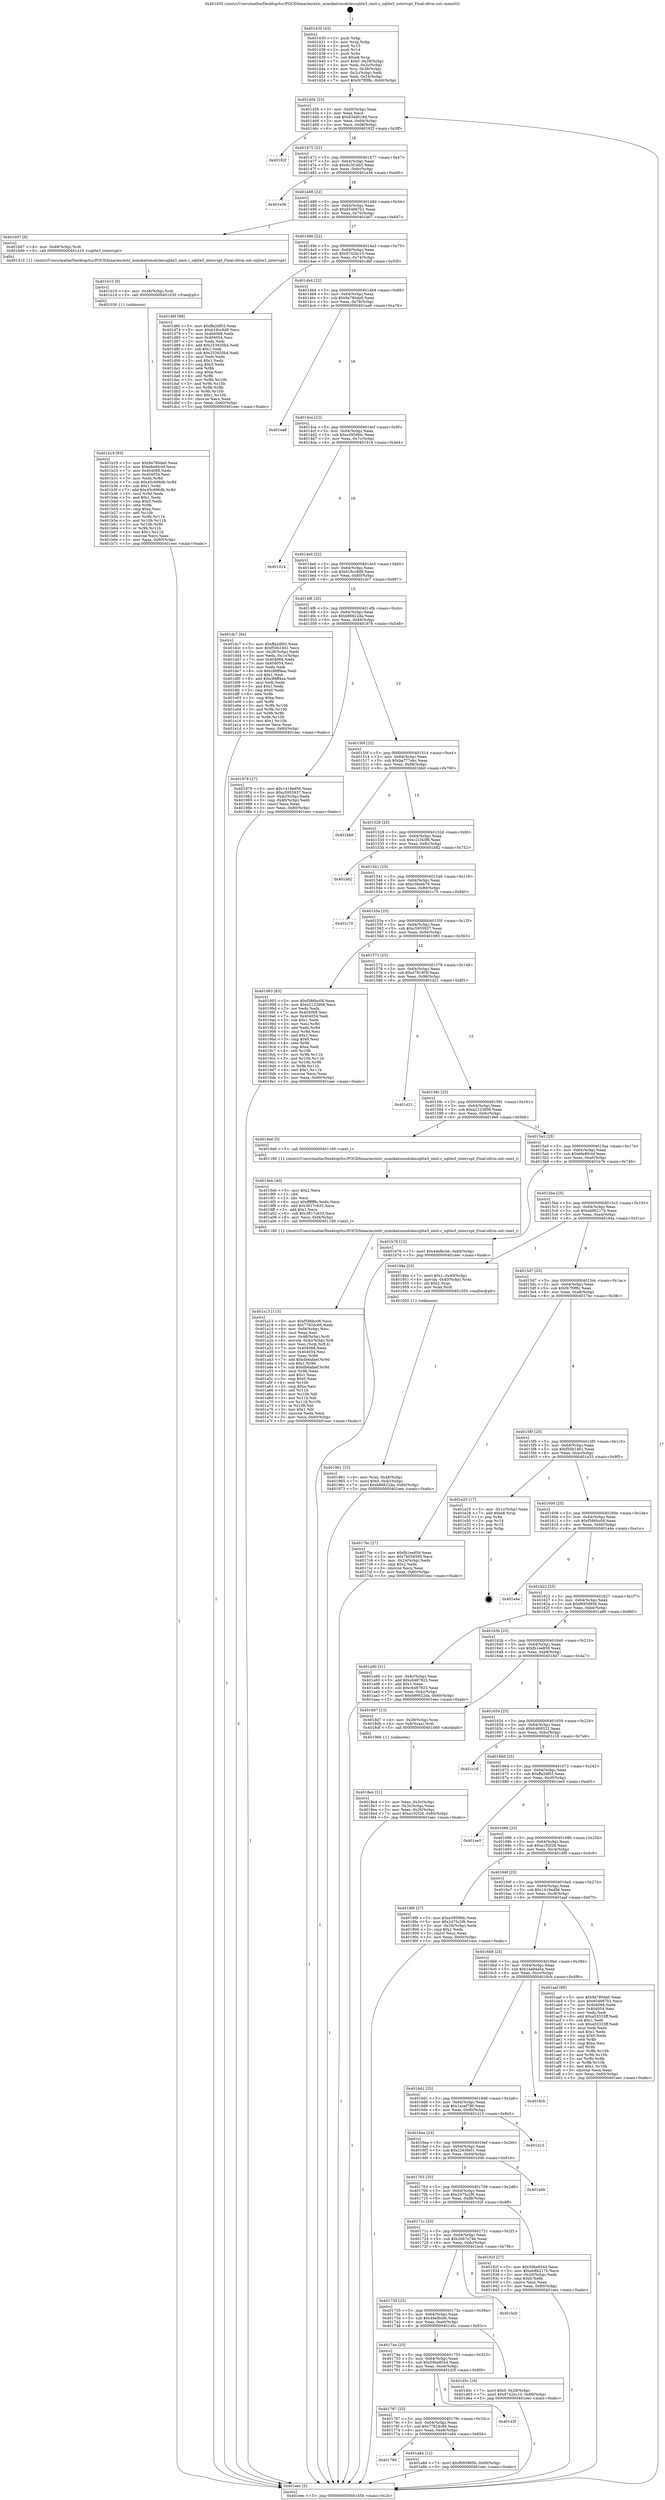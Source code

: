digraph "0x401430" {
  label = "0x401430 (/mnt/c/Users/mathe/Desktop/tcc/POCII/binaries/extr_mimikatzmodulessqlite3_omit.c_sqlite3_interrupt_Final-ollvm.out::main(0))"
  labelloc = "t"
  node[shape=record]

  Entry [label="",width=0.3,height=0.3,shape=circle,fillcolor=black,style=filled]
  "0x40145b" [label="{
     0x40145b [23]\l
     | [instrs]\l
     &nbsp;&nbsp;0x40145b \<+3\>: mov -0x60(%rbp),%eax\l
     &nbsp;&nbsp;0x40145e \<+2\>: mov %eax,%ecx\l
     &nbsp;&nbsp;0x401460 \<+6\>: sub $0x83dd018d,%ecx\l
     &nbsp;&nbsp;0x401466 \<+3\>: mov %eax,-0x64(%rbp)\l
     &nbsp;&nbsp;0x401469 \<+3\>: mov %ecx,-0x68(%rbp)\l
     &nbsp;&nbsp;0x40146c \<+6\>: je 000000000040182f \<main+0x3ff\>\l
  }"]
  "0x40182f" [label="{
     0x40182f\l
  }", style=dashed]
  "0x401472" [label="{
     0x401472 [22]\l
     | [instrs]\l
     &nbsp;&nbsp;0x401472 \<+5\>: jmp 0000000000401477 \<main+0x47\>\l
     &nbsp;&nbsp;0x401477 \<+3\>: mov -0x64(%rbp),%eax\l
     &nbsp;&nbsp;0x40147a \<+5\>: sub $0x8c3f1bb5,%eax\l
     &nbsp;&nbsp;0x40147f \<+3\>: mov %eax,-0x6c(%rbp)\l
     &nbsp;&nbsp;0x401482 \<+6\>: je 0000000000401e36 \<main+0xa06\>\l
  }"]
  Exit [label="",width=0.3,height=0.3,shape=circle,fillcolor=black,style=filled,peripheries=2]
  "0x401e36" [label="{
     0x401e36\l
  }", style=dashed]
  "0x401488" [label="{
     0x401488 [22]\l
     | [instrs]\l
     &nbsp;&nbsp;0x401488 \<+5\>: jmp 000000000040148d \<main+0x5d\>\l
     &nbsp;&nbsp;0x40148d \<+3\>: mov -0x64(%rbp),%eax\l
     &nbsp;&nbsp;0x401490 \<+5\>: sub $0x954667b1,%eax\l
     &nbsp;&nbsp;0x401495 \<+3\>: mov %eax,-0x70(%rbp)\l
     &nbsp;&nbsp;0x401498 \<+6\>: je 0000000000401b07 \<main+0x6d7\>\l
  }"]
  "0x401b19" [label="{
     0x401b19 [93]\l
     | [instrs]\l
     &nbsp;&nbsp;0x401b19 \<+5\>: mov $0x9a780da0,%eax\l
     &nbsp;&nbsp;0x401b1e \<+5\>: mov $0xe6e80cbf,%ecx\l
     &nbsp;&nbsp;0x401b23 \<+7\>: mov 0x404068,%edx\l
     &nbsp;&nbsp;0x401b2a \<+7\>: mov 0x404054,%esi\l
     &nbsp;&nbsp;0x401b31 \<+3\>: mov %edx,%r8d\l
     &nbsp;&nbsp;0x401b34 \<+7\>: sub $0x45c696db,%r8d\l
     &nbsp;&nbsp;0x401b3b \<+4\>: sub $0x1,%r8d\l
     &nbsp;&nbsp;0x401b3f \<+7\>: add $0x45c696db,%r8d\l
     &nbsp;&nbsp;0x401b46 \<+4\>: imul %r8d,%edx\l
     &nbsp;&nbsp;0x401b4a \<+3\>: and $0x1,%edx\l
     &nbsp;&nbsp;0x401b4d \<+3\>: cmp $0x0,%edx\l
     &nbsp;&nbsp;0x401b50 \<+4\>: sete %r9b\l
     &nbsp;&nbsp;0x401b54 \<+3\>: cmp $0xa,%esi\l
     &nbsp;&nbsp;0x401b57 \<+4\>: setl %r10b\l
     &nbsp;&nbsp;0x401b5b \<+3\>: mov %r9b,%r11b\l
     &nbsp;&nbsp;0x401b5e \<+3\>: and %r10b,%r11b\l
     &nbsp;&nbsp;0x401b61 \<+3\>: xor %r10b,%r9b\l
     &nbsp;&nbsp;0x401b64 \<+3\>: or %r9b,%r11b\l
     &nbsp;&nbsp;0x401b67 \<+4\>: test $0x1,%r11b\l
     &nbsp;&nbsp;0x401b6b \<+3\>: cmovne %ecx,%eax\l
     &nbsp;&nbsp;0x401b6e \<+3\>: mov %eax,-0x60(%rbp)\l
     &nbsp;&nbsp;0x401b71 \<+5\>: jmp 0000000000401eec \<main+0xabc\>\l
  }"]
  "0x401b07" [label="{
     0x401b07 [9]\l
     | [instrs]\l
     &nbsp;&nbsp;0x401b07 \<+4\>: mov -0x48(%rbp),%rdi\l
     &nbsp;&nbsp;0x401b0b \<+5\>: call 0000000000401410 \<sqlite3_interrupt\>\l
     | [calls]\l
     &nbsp;&nbsp;0x401410 \{1\} (/mnt/c/Users/mathe/Desktop/tcc/POCII/binaries/extr_mimikatzmodulessqlite3_omit.c_sqlite3_interrupt_Final-ollvm.out::sqlite3_interrupt)\l
  }"]
  "0x40149e" [label="{
     0x40149e [22]\l
     | [instrs]\l
     &nbsp;&nbsp;0x40149e \<+5\>: jmp 00000000004014a3 \<main+0x73\>\l
     &nbsp;&nbsp;0x4014a3 \<+3\>: mov -0x64(%rbp),%eax\l
     &nbsp;&nbsp;0x4014a6 \<+5\>: sub $0x9742bc10,%eax\l
     &nbsp;&nbsp;0x4014ab \<+3\>: mov %eax,-0x74(%rbp)\l
     &nbsp;&nbsp;0x4014ae \<+6\>: je 0000000000401d6f \<main+0x93f\>\l
  }"]
  "0x401b10" [label="{
     0x401b10 [9]\l
     | [instrs]\l
     &nbsp;&nbsp;0x401b10 \<+4\>: mov -0x48(%rbp),%rdi\l
     &nbsp;&nbsp;0x401b14 \<+5\>: call 0000000000401030 \<free@plt\>\l
     | [calls]\l
     &nbsp;&nbsp;0x401030 \{1\} (unknown)\l
  }"]
  "0x401d6f" [label="{
     0x401d6f [88]\l
     | [instrs]\l
     &nbsp;&nbsp;0x401d6f \<+5\>: mov $0xffa2df03,%eax\l
     &nbsp;&nbsp;0x401d74 \<+5\>: mov $0xb18cc8d8,%ecx\l
     &nbsp;&nbsp;0x401d79 \<+7\>: mov 0x404068,%edx\l
     &nbsp;&nbsp;0x401d80 \<+7\>: mov 0x404054,%esi\l
     &nbsp;&nbsp;0x401d87 \<+2\>: mov %edx,%edi\l
     &nbsp;&nbsp;0x401d89 \<+6\>: add $0x253920b4,%edi\l
     &nbsp;&nbsp;0x401d8f \<+3\>: sub $0x1,%edi\l
     &nbsp;&nbsp;0x401d92 \<+6\>: sub $0x253920b4,%edi\l
     &nbsp;&nbsp;0x401d98 \<+3\>: imul %edi,%edx\l
     &nbsp;&nbsp;0x401d9b \<+3\>: and $0x1,%edx\l
     &nbsp;&nbsp;0x401d9e \<+3\>: cmp $0x0,%edx\l
     &nbsp;&nbsp;0x401da1 \<+4\>: sete %r8b\l
     &nbsp;&nbsp;0x401da5 \<+3\>: cmp $0xa,%esi\l
     &nbsp;&nbsp;0x401da8 \<+4\>: setl %r9b\l
     &nbsp;&nbsp;0x401dac \<+3\>: mov %r8b,%r10b\l
     &nbsp;&nbsp;0x401daf \<+3\>: and %r9b,%r10b\l
     &nbsp;&nbsp;0x401db2 \<+3\>: xor %r9b,%r8b\l
     &nbsp;&nbsp;0x401db5 \<+3\>: or %r8b,%r10b\l
     &nbsp;&nbsp;0x401db8 \<+4\>: test $0x1,%r10b\l
     &nbsp;&nbsp;0x401dbc \<+3\>: cmovne %ecx,%eax\l
     &nbsp;&nbsp;0x401dbf \<+3\>: mov %eax,-0x60(%rbp)\l
     &nbsp;&nbsp;0x401dc2 \<+5\>: jmp 0000000000401eec \<main+0xabc\>\l
  }"]
  "0x4014b4" [label="{
     0x4014b4 [22]\l
     | [instrs]\l
     &nbsp;&nbsp;0x4014b4 \<+5\>: jmp 00000000004014b9 \<main+0x89\>\l
     &nbsp;&nbsp;0x4014b9 \<+3\>: mov -0x64(%rbp),%eax\l
     &nbsp;&nbsp;0x4014bc \<+5\>: sub $0x9a780da0,%eax\l
     &nbsp;&nbsp;0x4014c1 \<+3\>: mov %eax,-0x78(%rbp)\l
     &nbsp;&nbsp;0x4014c4 \<+6\>: je 0000000000401ea8 \<main+0xa78\>\l
  }"]
  "0x401780" [label="{
     0x401780\l
  }", style=dashed]
  "0x401ea8" [label="{
     0x401ea8\l
  }", style=dashed]
  "0x4014ca" [label="{
     0x4014ca [22]\l
     | [instrs]\l
     &nbsp;&nbsp;0x4014ca \<+5\>: jmp 00000000004014cf \<main+0x9f\>\l
     &nbsp;&nbsp;0x4014cf \<+3\>: mov -0x64(%rbp),%eax\l
     &nbsp;&nbsp;0x4014d2 \<+5\>: sub $0xa3959fdc,%eax\l
     &nbsp;&nbsp;0x4014d7 \<+3\>: mov %eax,-0x7c(%rbp)\l
     &nbsp;&nbsp;0x4014da \<+6\>: je 0000000000401914 \<main+0x4e4\>\l
  }"]
  "0x401a84" [label="{
     0x401a84 [12]\l
     | [instrs]\l
     &nbsp;&nbsp;0x401a84 \<+7\>: movl $0xf6959856,-0x60(%rbp)\l
     &nbsp;&nbsp;0x401a8b \<+5\>: jmp 0000000000401eec \<main+0xabc\>\l
  }"]
  "0x401914" [label="{
     0x401914\l
  }", style=dashed]
  "0x4014e0" [label="{
     0x4014e0 [22]\l
     | [instrs]\l
     &nbsp;&nbsp;0x4014e0 \<+5\>: jmp 00000000004014e5 \<main+0xb5\>\l
     &nbsp;&nbsp;0x4014e5 \<+3\>: mov -0x64(%rbp),%eax\l
     &nbsp;&nbsp;0x4014e8 \<+5\>: sub $0xb18cc8d8,%eax\l
     &nbsp;&nbsp;0x4014ed \<+3\>: mov %eax,-0x80(%rbp)\l
     &nbsp;&nbsp;0x4014f0 \<+6\>: je 0000000000401dc7 \<main+0x997\>\l
  }"]
  "0x401767" [label="{
     0x401767 [25]\l
     | [instrs]\l
     &nbsp;&nbsp;0x401767 \<+5\>: jmp 000000000040176c \<main+0x33c\>\l
     &nbsp;&nbsp;0x40176c \<+3\>: mov -0x64(%rbp),%eax\l
     &nbsp;&nbsp;0x40176f \<+5\>: sub $0x77824c66,%eax\l
     &nbsp;&nbsp;0x401774 \<+6\>: mov %eax,-0xe8(%rbp)\l
     &nbsp;&nbsp;0x40177a \<+6\>: je 0000000000401a84 \<main+0x654\>\l
  }"]
  "0x401dc7" [label="{
     0x401dc7 [94]\l
     | [instrs]\l
     &nbsp;&nbsp;0x401dc7 \<+5\>: mov $0xffa2df03,%eax\l
     &nbsp;&nbsp;0x401dcc \<+5\>: mov $0xf50b1461,%ecx\l
     &nbsp;&nbsp;0x401dd1 \<+3\>: mov -0x28(%rbp),%edx\l
     &nbsp;&nbsp;0x401dd4 \<+3\>: mov %edx,-0x1c(%rbp)\l
     &nbsp;&nbsp;0x401dd7 \<+7\>: mov 0x404068,%edx\l
     &nbsp;&nbsp;0x401dde \<+7\>: mov 0x404054,%esi\l
     &nbsp;&nbsp;0x401de5 \<+2\>: mov %edx,%edi\l
     &nbsp;&nbsp;0x401de7 \<+6\>: sub $0xc88ff4ea,%edi\l
     &nbsp;&nbsp;0x401ded \<+3\>: sub $0x1,%edi\l
     &nbsp;&nbsp;0x401df0 \<+6\>: add $0xc88ff4ea,%edi\l
     &nbsp;&nbsp;0x401df6 \<+3\>: imul %edi,%edx\l
     &nbsp;&nbsp;0x401df9 \<+3\>: and $0x1,%edx\l
     &nbsp;&nbsp;0x401dfc \<+3\>: cmp $0x0,%edx\l
     &nbsp;&nbsp;0x401dff \<+4\>: sete %r8b\l
     &nbsp;&nbsp;0x401e03 \<+3\>: cmp $0xa,%esi\l
     &nbsp;&nbsp;0x401e06 \<+4\>: setl %r9b\l
     &nbsp;&nbsp;0x401e0a \<+3\>: mov %r8b,%r10b\l
     &nbsp;&nbsp;0x401e0d \<+3\>: and %r9b,%r10b\l
     &nbsp;&nbsp;0x401e10 \<+3\>: xor %r9b,%r8b\l
     &nbsp;&nbsp;0x401e13 \<+3\>: or %r8b,%r10b\l
     &nbsp;&nbsp;0x401e16 \<+4\>: test $0x1,%r10b\l
     &nbsp;&nbsp;0x401e1a \<+3\>: cmovne %ecx,%eax\l
     &nbsp;&nbsp;0x401e1d \<+3\>: mov %eax,-0x60(%rbp)\l
     &nbsp;&nbsp;0x401e20 \<+5\>: jmp 0000000000401eec \<main+0xabc\>\l
  }"]
  "0x4014f6" [label="{
     0x4014f6 [25]\l
     | [instrs]\l
     &nbsp;&nbsp;0x4014f6 \<+5\>: jmp 00000000004014fb \<main+0xcb\>\l
     &nbsp;&nbsp;0x4014fb \<+3\>: mov -0x64(%rbp),%eax\l
     &nbsp;&nbsp;0x4014fe \<+5\>: sub $0xb86622da,%eax\l
     &nbsp;&nbsp;0x401503 \<+6\>: mov %eax,-0x84(%rbp)\l
     &nbsp;&nbsp;0x401509 \<+6\>: je 0000000000401978 \<main+0x548\>\l
  }"]
  "0x401d3f" [label="{
     0x401d3f\l
  }", style=dashed]
  "0x401978" [label="{
     0x401978 [27]\l
     | [instrs]\l
     &nbsp;&nbsp;0x401978 \<+5\>: mov $0x1419ed56,%eax\l
     &nbsp;&nbsp;0x40197d \<+5\>: mov $0xc5955937,%ecx\l
     &nbsp;&nbsp;0x401982 \<+3\>: mov -0x4c(%rbp),%edx\l
     &nbsp;&nbsp;0x401985 \<+3\>: cmp -0x40(%rbp),%edx\l
     &nbsp;&nbsp;0x401988 \<+3\>: cmovl %ecx,%eax\l
     &nbsp;&nbsp;0x40198b \<+3\>: mov %eax,-0x60(%rbp)\l
     &nbsp;&nbsp;0x40198e \<+5\>: jmp 0000000000401eec \<main+0xabc\>\l
  }"]
  "0x40150f" [label="{
     0x40150f [25]\l
     | [instrs]\l
     &nbsp;&nbsp;0x40150f \<+5\>: jmp 0000000000401514 \<main+0xe4\>\l
     &nbsp;&nbsp;0x401514 \<+3\>: mov -0x64(%rbp),%eax\l
     &nbsp;&nbsp;0x401517 \<+5\>: sub $0xba777ebc,%eax\l
     &nbsp;&nbsp;0x40151c \<+6\>: mov %eax,-0x88(%rbp)\l
     &nbsp;&nbsp;0x401522 \<+6\>: je 0000000000401bb0 \<main+0x780\>\l
  }"]
  "0x40174e" [label="{
     0x40174e [25]\l
     | [instrs]\l
     &nbsp;&nbsp;0x40174e \<+5\>: jmp 0000000000401753 \<main+0x323\>\l
     &nbsp;&nbsp;0x401753 \<+3\>: mov -0x64(%rbp),%eax\l
     &nbsp;&nbsp;0x401756 \<+5\>: sub $0x59be8544,%eax\l
     &nbsp;&nbsp;0x40175b \<+6\>: mov %eax,-0xe4(%rbp)\l
     &nbsp;&nbsp;0x401761 \<+6\>: je 0000000000401d3f \<main+0x90f\>\l
  }"]
  "0x401bb0" [label="{
     0x401bb0\l
  }", style=dashed]
  "0x401528" [label="{
     0x401528 [25]\l
     | [instrs]\l
     &nbsp;&nbsp;0x401528 \<+5\>: jmp 000000000040152d \<main+0xfd\>\l
     &nbsp;&nbsp;0x40152d \<+3\>: mov -0x64(%rbp),%eax\l
     &nbsp;&nbsp;0x401530 \<+5\>: sub $0xc21f43f6,%eax\l
     &nbsp;&nbsp;0x401535 \<+6\>: mov %eax,-0x8c(%rbp)\l
     &nbsp;&nbsp;0x40153b \<+6\>: je 0000000000401b82 \<main+0x752\>\l
  }"]
  "0x401d5c" [label="{
     0x401d5c [19]\l
     | [instrs]\l
     &nbsp;&nbsp;0x401d5c \<+7\>: movl $0x0,-0x28(%rbp)\l
     &nbsp;&nbsp;0x401d63 \<+7\>: movl $0x9742bc10,-0x60(%rbp)\l
     &nbsp;&nbsp;0x401d6a \<+5\>: jmp 0000000000401eec \<main+0xabc\>\l
  }"]
  "0x401b82" [label="{
     0x401b82\l
  }", style=dashed]
  "0x401541" [label="{
     0x401541 [25]\l
     | [instrs]\l
     &nbsp;&nbsp;0x401541 \<+5\>: jmp 0000000000401546 \<main+0x116\>\l
     &nbsp;&nbsp;0x401546 \<+3\>: mov -0x64(%rbp),%eax\l
     &nbsp;&nbsp;0x401549 \<+5\>: sub $0xc36eeb79,%eax\l
     &nbsp;&nbsp;0x40154e \<+6\>: mov %eax,-0x90(%rbp)\l
     &nbsp;&nbsp;0x401554 \<+6\>: je 0000000000401c70 \<main+0x840\>\l
  }"]
  "0x401735" [label="{
     0x401735 [25]\l
     | [instrs]\l
     &nbsp;&nbsp;0x401735 \<+5\>: jmp 000000000040173a \<main+0x30a\>\l
     &nbsp;&nbsp;0x40173a \<+3\>: mov -0x64(%rbp),%eax\l
     &nbsp;&nbsp;0x40173d \<+5\>: sub $0x4defbcbb,%eax\l
     &nbsp;&nbsp;0x401742 \<+6\>: mov %eax,-0xe0(%rbp)\l
     &nbsp;&nbsp;0x401748 \<+6\>: je 0000000000401d5c \<main+0x92c\>\l
  }"]
  "0x401c70" [label="{
     0x401c70\l
  }", style=dashed]
  "0x40155a" [label="{
     0x40155a [25]\l
     | [instrs]\l
     &nbsp;&nbsp;0x40155a \<+5\>: jmp 000000000040155f \<main+0x12f\>\l
     &nbsp;&nbsp;0x40155f \<+3\>: mov -0x64(%rbp),%eax\l
     &nbsp;&nbsp;0x401562 \<+5\>: sub $0xc5955937,%eax\l
     &nbsp;&nbsp;0x401567 \<+6\>: mov %eax,-0x94(%rbp)\l
     &nbsp;&nbsp;0x40156d \<+6\>: je 0000000000401993 \<main+0x563\>\l
  }"]
  "0x401bcb" [label="{
     0x401bcb\l
  }", style=dashed]
  "0x401993" [label="{
     0x401993 [83]\l
     | [instrs]\l
     &nbsp;&nbsp;0x401993 \<+5\>: mov $0xf586bc08,%eax\l
     &nbsp;&nbsp;0x401998 \<+5\>: mov $0xe2123906,%ecx\l
     &nbsp;&nbsp;0x40199d \<+2\>: xor %edx,%edx\l
     &nbsp;&nbsp;0x40199f \<+7\>: mov 0x404068,%esi\l
     &nbsp;&nbsp;0x4019a6 \<+7\>: mov 0x404054,%edi\l
     &nbsp;&nbsp;0x4019ad \<+3\>: sub $0x1,%edx\l
     &nbsp;&nbsp;0x4019b0 \<+3\>: mov %esi,%r8d\l
     &nbsp;&nbsp;0x4019b3 \<+3\>: add %edx,%r8d\l
     &nbsp;&nbsp;0x4019b6 \<+4\>: imul %r8d,%esi\l
     &nbsp;&nbsp;0x4019ba \<+3\>: and $0x1,%esi\l
     &nbsp;&nbsp;0x4019bd \<+3\>: cmp $0x0,%esi\l
     &nbsp;&nbsp;0x4019c0 \<+4\>: sete %r9b\l
     &nbsp;&nbsp;0x4019c4 \<+3\>: cmp $0xa,%edi\l
     &nbsp;&nbsp;0x4019c7 \<+4\>: setl %r10b\l
     &nbsp;&nbsp;0x4019cb \<+3\>: mov %r9b,%r11b\l
     &nbsp;&nbsp;0x4019ce \<+3\>: and %r10b,%r11b\l
     &nbsp;&nbsp;0x4019d1 \<+3\>: xor %r10b,%r9b\l
     &nbsp;&nbsp;0x4019d4 \<+3\>: or %r9b,%r11b\l
     &nbsp;&nbsp;0x4019d7 \<+4\>: test $0x1,%r11b\l
     &nbsp;&nbsp;0x4019db \<+3\>: cmovne %ecx,%eax\l
     &nbsp;&nbsp;0x4019de \<+3\>: mov %eax,-0x60(%rbp)\l
     &nbsp;&nbsp;0x4019e1 \<+5\>: jmp 0000000000401eec \<main+0xabc\>\l
  }"]
  "0x401573" [label="{
     0x401573 [25]\l
     | [instrs]\l
     &nbsp;&nbsp;0x401573 \<+5\>: jmp 0000000000401578 \<main+0x148\>\l
     &nbsp;&nbsp;0x401578 \<+3\>: mov -0x64(%rbp),%eax\l
     &nbsp;&nbsp;0x40157b \<+5\>: sub $0xd7819f3f,%eax\l
     &nbsp;&nbsp;0x401580 \<+6\>: mov %eax,-0x98(%rbp)\l
     &nbsp;&nbsp;0x401586 \<+6\>: je 0000000000401d21 \<main+0x8f1\>\l
  }"]
  "0x401a13" [label="{
     0x401a13 [113]\l
     | [instrs]\l
     &nbsp;&nbsp;0x401a13 \<+5\>: mov $0xf586bc08,%ecx\l
     &nbsp;&nbsp;0x401a18 \<+5\>: mov $0x77824c66,%edx\l
     &nbsp;&nbsp;0x401a1d \<+6\>: mov -0xf4(%rbp),%esi\l
     &nbsp;&nbsp;0x401a23 \<+3\>: imul %eax,%esi\l
     &nbsp;&nbsp;0x401a26 \<+4\>: mov -0x48(%rbp),%rdi\l
     &nbsp;&nbsp;0x401a2a \<+4\>: movslq -0x4c(%rbp),%r8\l
     &nbsp;&nbsp;0x401a2e \<+4\>: mov %esi,(%rdi,%r8,4)\l
     &nbsp;&nbsp;0x401a32 \<+7\>: mov 0x404068,%eax\l
     &nbsp;&nbsp;0x401a39 \<+7\>: mov 0x404054,%esi\l
     &nbsp;&nbsp;0x401a40 \<+3\>: mov %eax,%r9d\l
     &nbsp;&nbsp;0x401a43 \<+7\>: add $0xdb6afaef,%r9d\l
     &nbsp;&nbsp;0x401a4a \<+4\>: sub $0x1,%r9d\l
     &nbsp;&nbsp;0x401a4e \<+7\>: sub $0xdb6afaef,%r9d\l
     &nbsp;&nbsp;0x401a55 \<+4\>: imul %r9d,%eax\l
     &nbsp;&nbsp;0x401a59 \<+3\>: and $0x1,%eax\l
     &nbsp;&nbsp;0x401a5c \<+3\>: cmp $0x0,%eax\l
     &nbsp;&nbsp;0x401a5f \<+4\>: sete %r10b\l
     &nbsp;&nbsp;0x401a63 \<+3\>: cmp $0xa,%esi\l
     &nbsp;&nbsp;0x401a66 \<+4\>: setl %r11b\l
     &nbsp;&nbsp;0x401a6a \<+3\>: mov %r10b,%bl\l
     &nbsp;&nbsp;0x401a6d \<+3\>: and %r11b,%bl\l
     &nbsp;&nbsp;0x401a70 \<+3\>: xor %r11b,%r10b\l
     &nbsp;&nbsp;0x401a73 \<+3\>: or %r10b,%bl\l
     &nbsp;&nbsp;0x401a76 \<+3\>: test $0x1,%bl\l
     &nbsp;&nbsp;0x401a79 \<+3\>: cmovne %edx,%ecx\l
     &nbsp;&nbsp;0x401a7c \<+3\>: mov %ecx,-0x60(%rbp)\l
     &nbsp;&nbsp;0x401a7f \<+5\>: jmp 0000000000401eec \<main+0xabc\>\l
  }"]
  "0x401d21" [label="{
     0x401d21\l
  }", style=dashed]
  "0x40158c" [label="{
     0x40158c [25]\l
     | [instrs]\l
     &nbsp;&nbsp;0x40158c \<+5\>: jmp 0000000000401591 \<main+0x161\>\l
     &nbsp;&nbsp;0x401591 \<+3\>: mov -0x64(%rbp),%eax\l
     &nbsp;&nbsp;0x401594 \<+5\>: sub $0xe2123906,%eax\l
     &nbsp;&nbsp;0x401599 \<+6\>: mov %eax,-0x9c(%rbp)\l
     &nbsp;&nbsp;0x40159f \<+6\>: je 00000000004019e6 \<main+0x5b6\>\l
  }"]
  "0x4019eb" [label="{
     0x4019eb [40]\l
     | [instrs]\l
     &nbsp;&nbsp;0x4019eb \<+5\>: mov $0x2,%ecx\l
     &nbsp;&nbsp;0x4019f0 \<+1\>: cltd\l
     &nbsp;&nbsp;0x4019f1 \<+2\>: idiv %ecx\l
     &nbsp;&nbsp;0x4019f3 \<+6\>: imul $0xfffffffe,%edx,%ecx\l
     &nbsp;&nbsp;0x4019f9 \<+6\>: add $0x3817c633,%ecx\l
     &nbsp;&nbsp;0x4019ff \<+3\>: add $0x1,%ecx\l
     &nbsp;&nbsp;0x401a02 \<+6\>: sub $0x3817c633,%ecx\l
     &nbsp;&nbsp;0x401a08 \<+6\>: mov %ecx,-0xf4(%rbp)\l
     &nbsp;&nbsp;0x401a0e \<+5\>: call 0000000000401160 \<next_i\>\l
     | [calls]\l
     &nbsp;&nbsp;0x401160 \{1\} (/mnt/c/Users/mathe/Desktop/tcc/POCII/binaries/extr_mimikatzmodulessqlite3_omit.c_sqlite3_interrupt_Final-ollvm.out::next_i)\l
  }"]
  "0x4019e6" [label="{
     0x4019e6 [5]\l
     | [instrs]\l
     &nbsp;&nbsp;0x4019e6 \<+5\>: call 0000000000401160 \<next_i\>\l
     | [calls]\l
     &nbsp;&nbsp;0x401160 \{1\} (/mnt/c/Users/mathe/Desktop/tcc/POCII/binaries/extr_mimikatzmodulessqlite3_omit.c_sqlite3_interrupt_Final-ollvm.out::next_i)\l
  }"]
  "0x4015a5" [label="{
     0x4015a5 [25]\l
     | [instrs]\l
     &nbsp;&nbsp;0x4015a5 \<+5\>: jmp 00000000004015aa \<main+0x17a\>\l
     &nbsp;&nbsp;0x4015aa \<+3\>: mov -0x64(%rbp),%eax\l
     &nbsp;&nbsp;0x4015ad \<+5\>: sub $0xe6e80cbf,%eax\l
     &nbsp;&nbsp;0x4015b2 \<+6\>: mov %eax,-0xa0(%rbp)\l
     &nbsp;&nbsp;0x4015b8 \<+6\>: je 0000000000401b76 \<main+0x746\>\l
  }"]
  "0x401961" [label="{
     0x401961 [23]\l
     | [instrs]\l
     &nbsp;&nbsp;0x401961 \<+4\>: mov %rax,-0x48(%rbp)\l
     &nbsp;&nbsp;0x401965 \<+7\>: movl $0x0,-0x4c(%rbp)\l
     &nbsp;&nbsp;0x40196c \<+7\>: movl $0xb86622da,-0x60(%rbp)\l
     &nbsp;&nbsp;0x401973 \<+5\>: jmp 0000000000401eec \<main+0xabc\>\l
  }"]
  "0x401b76" [label="{
     0x401b76 [12]\l
     | [instrs]\l
     &nbsp;&nbsp;0x401b76 \<+7\>: movl $0x4defbcbb,-0x60(%rbp)\l
     &nbsp;&nbsp;0x401b7d \<+5\>: jmp 0000000000401eec \<main+0xabc\>\l
  }"]
  "0x4015be" [label="{
     0x4015be [25]\l
     | [instrs]\l
     &nbsp;&nbsp;0x4015be \<+5\>: jmp 00000000004015c3 \<main+0x193\>\l
     &nbsp;&nbsp;0x4015c3 \<+3\>: mov -0x64(%rbp),%eax\l
     &nbsp;&nbsp;0x4015c6 \<+5\>: sub $0xeb8b217b,%eax\l
     &nbsp;&nbsp;0x4015cb \<+6\>: mov %eax,-0xa4(%rbp)\l
     &nbsp;&nbsp;0x4015d1 \<+6\>: je 000000000040194a \<main+0x51a\>\l
  }"]
  "0x40171c" [label="{
     0x40171c [25]\l
     | [instrs]\l
     &nbsp;&nbsp;0x40171c \<+5\>: jmp 0000000000401721 \<main+0x2f1\>\l
     &nbsp;&nbsp;0x401721 \<+3\>: mov -0x64(%rbp),%eax\l
     &nbsp;&nbsp;0x401724 \<+5\>: sub $0x2b67e74e,%eax\l
     &nbsp;&nbsp;0x401729 \<+6\>: mov %eax,-0xdc(%rbp)\l
     &nbsp;&nbsp;0x40172f \<+6\>: je 0000000000401bcb \<main+0x79b\>\l
  }"]
  "0x40194a" [label="{
     0x40194a [23]\l
     | [instrs]\l
     &nbsp;&nbsp;0x40194a \<+7\>: movl $0x1,-0x40(%rbp)\l
     &nbsp;&nbsp;0x401951 \<+4\>: movslq -0x40(%rbp),%rax\l
     &nbsp;&nbsp;0x401955 \<+4\>: shl $0x2,%rax\l
     &nbsp;&nbsp;0x401959 \<+3\>: mov %rax,%rdi\l
     &nbsp;&nbsp;0x40195c \<+5\>: call 0000000000401050 \<malloc@plt\>\l
     | [calls]\l
     &nbsp;&nbsp;0x401050 \{1\} (unknown)\l
  }"]
  "0x4015d7" [label="{
     0x4015d7 [25]\l
     | [instrs]\l
     &nbsp;&nbsp;0x4015d7 \<+5\>: jmp 00000000004015dc \<main+0x1ac\>\l
     &nbsp;&nbsp;0x4015dc \<+3\>: mov -0x64(%rbp),%eax\l
     &nbsp;&nbsp;0x4015df \<+5\>: sub $0xf47f0f8c,%eax\l
     &nbsp;&nbsp;0x4015e4 \<+6\>: mov %eax,-0xa8(%rbp)\l
     &nbsp;&nbsp;0x4015ea \<+6\>: je 00000000004017bc \<main+0x38c\>\l
  }"]
  "0x40192f" [label="{
     0x40192f [27]\l
     | [instrs]\l
     &nbsp;&nbsp;0x40192f \<+5\>: mov $0x59be8544,%eax\l
     &nbsp;&nbsp;0x401934 \<+5\>: mov $0xeb8b217b,%ecx\l
     &nbsp;&nbsp;0x401939 \<+3\>: mov -0x20(%rbp),%edx\l
     &nbsp;&nbsp;0x40193c \<+3\>: cmp $0x0,%edx\l
     &nbsp;&nbsp;0x40193f \<+3\>: cmove %ecx,%eax\l
     &nbsp;&nbsp;0x401942 \<+3\>: mov %eax,-0x60(%rbp)\l
     &nbsp;&nbsp;0x401945 \<+5\>: jmp 0000000000401eec \<main+0xabc\>\l
  }"]
  "0x4017bc" [label="{
     0x4017bc [27]\l
     | [instrs]\l
     &nbsp;&nbsp;0x4017bc \<+5\>: mov $0xfb1ee859,%eax\l
     &nbsp;&nbsp;0x4017c1 \<+5\>: mov $0x7b058595,%ecx\l
     &nbsp;&nbsp;0x4017c6 \<+3\>: mov -0x24(%rbp),%edx\l
     &nbsp;&nbsp;0x4017c9 \<+3\>: cmp $0x2,%edx\l
     &nbsp;&nbsp;0x4017cc \<+3\>: cmovne %ecx,%eax\l
     &nbsp;&nbsp;0x4017cf \<+3\>: mov %eax,-0x60(%rbp)\l
     &nbsp;&nbsp;0x4017d2 \<+5\>: jmp 0000000000401eec \<main+0xabc\>\l
  }"]
  "0x4015f0" [label="{
     0x4015f0 [25]\l
     | [instrs]\l
     &nbsp;&nbsp;0x4015f0 \<+5\>: jmp 00000000004015f5 \<main+0x1c5\>\l
     &nbsp;&nbsp;0x4015f5 \<+3\>: mov -0x64(%rbp),%eax\l
     &nbsp;&nbsp;0x4015f8 \<+5\>: sub $0xf50b1461,%eax\l
     &nbsp;&nbsp;0x4015fd \<+6\>: mov %eax,-0xac(%rbp)\l
     &nbsp;&nbsp;0x401603 \<+6\>: je 0000000000401e25 \<main+0x9f5\>\l
  }"]
  "0x401eec" [label="{
     0x401eec [5]\l
     | [instrs]\l
     &nbsp;&nbsp;0x401eec \<+5\>: jmp 000000000040145b \<main+0x2b\>\l
  }"]
  "0x401430" [label="{
     0x401430 [43]\l
     | [instrs]\l
     &nbsp;&nbsp;0x401430 \<+1\>: push %rbp\l
     &nbsp;&nbsp;0x401431 \<+3\>: mov %rsp,%rbp\l
     &nbsp;&nbsp;0x401434 \<+2\>: push %r15\l
     &nbsp;&nbsp;0x401436 \<+2\>: push %r14\l
     &nbsp;&nbsp;0x401438 \<+1\>: push %rbx\l
     &nbsp;&nbsp;0x401439 \<+7\>: sub $0xe8,%rsp\l
     &nbsp;&nbsp;0x401440 \<+7\>: movl $0x0,-0x28(%rbp)\l
     &nbsp;&nbsp;0x401447 \<+3\>: mov %edi,-0x2c(%rbp)\l
     &nbsp;&nbsp;0x40144a \<+4\>: mov %rsi,-0x38(%rbp)\l
     &nbsp;&nbsp;0x40144e \<+3\>: mov -0x2c(%rbp),%edi\l
     &nbsp;&nbsp;0x401451 \<+3\>: mov %edi,-0x24(%rbp)\l
     &nbsp;&nbsp;0x401454 \<+7\>: movl $0xf47f0f8c,-0x60(%rbp)\l
  }"]
  "0x401703" [label="{
     0x401703 [25]\l
     | [instrs]\l
     &nbsp;&nbsp;0x401703 \<+5\>: jmp 0000000000401708 \<main+0x2d8\>\l
     &nbsp;&nbsp;0x401708 \<+3\>: mov -0x64(%rbp),%eax\l
     &nbsp;&nbsp;0x40170b \<+5\>: sub $0x2475c2f6,%eax\l
     &nbsp;&nbsp;0x401710 \<+6\>: mov %eax,-0xd8(%rbp)\l
     &nbsp;&nbsp;0x401716 \<+6\>: je 000000000040192f \<main+0x4ff\>\l
  }"]
  "0x401e25" [label="{
     0x401e25 [17]\l
     | [instrs]\l
     &nbsp;&nbsp;0x401e25 \<+3\>: mov -0x1c(%rbp),%eax\l
     &nbsp;&nbsp;0x401e28 \<+7\>: add $0xe8,%rsp\l
     &nbsp;&nbsp;0x401e2f \<+1\>: pop %rbx\l
     &nbsp;&nbsp;0x401e30 \<+2\>: pop %r14\l
     &nbsp;&nbsp;0x401e32 \<+2\>: pop %r15\l
     &nbsp;&nbsp;0x401e34 \<+1\>: pop %rbp\l
     &nbsp;&nbsp;0x401e35 \<+1\>: ret\l
  }"]
  "0x401609" [label="{
     0x401609 [25]\l
     | [instrs]\l
     &nbsp;&nbsp;0x401609 \<+5\>: jmp 000000000040160e \<main+0x1de\>\l
     &nbsp;&nbsp;0x40160e \<+3\>: mov -0x64(%rbp),%eax\l
     &nbsp;&nbsp;0x401611 \<+5\>: sub $0xf586bc08,%eax\l
     &nbsp;&nbsp;0x401616 \<+6\>: mov %eax,-0xb0(%rbp)\l
     &nbsp;&nbsp;0x40161c \<+6\>: je 0000000000401e4e \<main+0xa1e\>\l
  }"]
  "0x401d4b" [label="{
     0x401d4b\l
  }", style=dashed]
  "0x401e4e" [label="{
     0x401e4e\l
  }", style=dashed]
  "0x401622" [label="{
     0x401622 [25]\l
     | [instrs]\l
     &nbsp;&nbsp;0x401622 \<+5\>: jmp 0000000000401627 \<main+0x1f7\>\l
     &nbsp;&nbsp;0x401627 \<+3\>: mov -0x64(%rbp),%eax\l
     &nbsp;&nbsp;0x40162a \<+5\>: sub $0xf6959856,%eax\l
     &nbsp;&nbsp;0x40162f \<+6\>: mov %eax,-0xb4(%rbp)\l
     &nbsp;&nbsp;0x401635 \<+6\>: je 0000000000401a90 \<main+0x660\>\l
  }"]
  "0x4016ea" [label="{
     0x4016ea [25]\l
     | [instrs]\l
     &nbsp;&nbsp;0x4016ea \<+5\>: jmp 00000000004016ef \<main+0x2bf\>\l
     &nbsp;&nbsp;0x4016ef \<+3\>: mov -0x64(%rbp),%eax\l
     &nbsp;&nbsp;0x4016f2 \<+5\>: sub $0x2263fe01,%eax\l
     &nbsp;&nbsp;0x4016f7 \<+6\>: mov %eax,-0xd4(%rbp)\l
     &nbsp;&nbsp;0x4016fd \<+6\>: je 0000000000401d4b \<main+0x91b\>\l
  }"]
  "0x401a90" [label="{
     0x401a90 [31]\l
     | [instrs]\l
     &nbsp;&nbsp;0x401a90 \<+3\>: mov -0x4c(%rbp),%eax\l
     &nbsp;&nbsp;0x401a93 \<+5\>: add $0xc6487923,%eax\l
     &nbsp;&nbsp;0x401a98 \<+3\>: add $0x1,%eax\l
     &nbsp;&nbsp;0x401a9b \<+5\>: sub $0xc6487923,%eax\l
     &nbsp;&nbsp;0x401aa0 \<+3\>: mov %eax,-0x4c(%rbp)\l
     &nbsp;&nbsp;0x401aa3 \<+7\>: movl $0xb86622da,-0x60(%rbp)\l
     &nbsp;&nbsp;0x401aaa \<+5\>: jmp 0000000000401eec \<main+0xabc\>\l
  }"]
  "0x40163b" [label="{
     0x40163b [25]\l
     | [instrs]\l
     &nbsp;&nbsp;0x40163b \<+5\>: jmp 0000000000401640 \<main+0x210\>\l
     &nbsp;&nbsp;0x401640 \<+3\>: mov -0x64(%rbp),%eax\l
     &nbsp;&nbsp;0x401643 \<+5\>: sub $0xfb1ee859,%eax\l
     &nbsp;&nbsp;0x401648 \<+6\>: mov %eax,-0xb8(%rbp)\l
     &nbsp;&nbsp;0x40164e \<+6\>: je 00000000004018d7 \<main+0x4a7\>\l
  }"]
  "0x401d15" [label="{
     0x401d15\l
  }", style=dashed]
  "0x4018d7" [label="{
     0x4018d7 [13]\l
     | [instrs]\l
     &nbsp;&nbsp;0x4018d7 \<+4\>: mov -0x38(%rbp),%rax\l
     &nbsp;&nbsp;0x4018db \<+4\>: mov 0x8(%rax),%rdi\l
     &nbsp;&nbsp;0x4018df \<+5\>: call 0000000000401060 \<atoi@plt\>\l
     | [calls]\l
     &nbsp;&nbsp;0x401060 \{1\} (unknown)\l
  }"]
  "0x401654" [label="{
     0x401654 [25]\l
     | [instrs]\l
     &nbsp;&nbsp;0x401654 \<+5\>: jmp 0000000000401659 \<main+0x229\>\l
     &nbsp;&nbsp;0x401659 \<+3\>: mov -0x64(%rbp),%eax\l
     &nbsp;&nbsp;0x40165c \<+5\>: sub $0xfc469322,%eax\l
     &nbsp;&nbsp;0x401661 \<+6\>: mov %eax,-0xbc(%rbp)\l
     &nbsp;&nbsp;0x401667 \<+6\>: je 0000000000401c18 \<main+0x7e8\>\l
  }"]
  "0x4018e4" [label="{
     0x4018e4 [21]\l
     | [instrs]\l
     &nbsp;&nbsp;0x4018e4 \<+3\>: mov %eax,-0x3c(%rbp)\l
     &nbsp;&nbsp;0x4018e7 \<+3\>: mov -0x3c(%rbp),%eax\l
     &nbsp;&nbsp;0x4018ea \<+3\>: mov %eax,-0x20(%rbp)\l
     &nbsp;&nbsp;0x4018ed \<+7\>: movl $0xa192f28,-0x60(%rbp)\l
     &nbsp;&nbsp;0x4018f4 \<+5\>: jmp 0000000000401eec \<main+0xabc\>\l
  }"]
  "0x4016d1" [label="{
     0x4016d1 [25]\l
     | [instrs]\l
     &nbsp;&nbsp;0x4016d1 \<+5\>: jmp 00000000004016d6 \<main+0x2a6\>\l
     &nbsp;&nbsp;0x4016d6 \<+3\>: mov -0x64(%rbp),%eax\l
     &nbsp;&nbsp;0x4016d9 \<+5\>: sub $0x1acaf780,%eax\l
     &nbsp;&nbsp;0x4016de \<+6\>: mov %eax,-0xd0(%rbp)\l
     &nbsp;&nbsp;0x4016e4 \<+6\>: je 0000000000401d15 \<main+0x8e5\>\l
  }"]
  "0x401c18" [label="{
     0x401c18\l
  }", style=dashed]
  "0x40166d" [label="{
     0x40166d [25]\l
     | [instrs]\l
     &nbsp;&nbsp;0x40166d \<+5\>: jmp 0000000000401672 \<main+0x242\>\l
     &nbsp;&nbsp;0x401672 \<+3\>: mov -0x64(%rbp),%eax\l
     &nbsp;&nbsp;0x401675 \<+5\>: sub $0xffa2df03,%eax\l
     &nbsp;&nbsp;0x40167a \<+6\>: mov %eax,-0xc0(%rbp)\l
     &nbsp;&nbsp;0x401680 \<+6\>: je 0000000000401ee5 \<main+0xab5\>\l
  }"]
  "0x4018cb" [label="{
     0x4018cb\l
  }", style=dashed]
  "0x401ee5" [label="{
     0x401ee5\l
  }", style=dashed]
  "0x401686" [label="{
     0x401686 [25]\l
     | [instrs]\l
     &nbsp;&nbsp;0x401686 \<+5\>: jmp 000000000040168b \<main+0x25b\>\l
     &nbsp;&nbsp;0x40168b \<+3\>: mov -0x64(%rbp),%eax\l
     &nbsp;&nbsp;0x40168e \<+5\>: sub $0xa192f28,%eax\l
     &nbsp;&nbsp;0x401693 \<+6\>: mov %eax,-0xc4(%rbp)\l
     &nbsp;&nbsp;0x401699 \<+6\>: je 00000000004018f9 \<main+0x4c9\>\l
  }"]
  "0x4016b8" [label="{
     0x4016b8 [25]\l
     | [instrs]\l
     &nbsp;&nbsp;0x4016b8 \<+5\>: jmp 00000000004016bd \<main+0x28d\>\l
     &nbsp;&nbsp;0x4016bd \<+3\>: mov -0x64(%rbp),%eax\l
     &nbsp;&nbsp;0x4016c0 \<+5\>: sub $0x14a94a5a,%eax\l
     &nbsp;&nbsp;0x4016c5 \<+6\>: mov %eax,-0xcc(%rbp)\l
     &nbsp;&nbsp;0x4016cb \<+6\>: je 00000000004018cb \<main+0x49b\>\l
  }"]
  "0x4018f9" [label="{
     0x4018f9 [27]\l
     | [instrs]\l
     &nbsp;&nbsp;0x4018f9 \<+5\>: mov $0xa3959fdc,%eax\l
     &nbsp;&nbsp;0x4018fe \<+5\>: mov $0x2475c2f6,%ecx\l
     &nbsp;&nbsp;0x401903 \<+3\>: mov -0x20(%rbp),%edx\l
     &nbsp;&nbsp;0x401906 \<+3\>: cmp $0x1,%edx\l
     &nbsp;&nbsp;0x401909 \<+3\>: cmovl %ecx,%eax\l
     &nbsp;&nbsp;0x40190c \<+3\>: mov %eax,-0x60(%rbp)\l
     &nbsp;&nbsp;0x40190f \<+5\>: jmp 0000000000401eec \<main+0xabc\>\l
  }"]
  "0x40169f" [label="{
     0x40169f [25]\l
     | [instrs]\l
     &nbsp;&nbsp;0x40169f \<+5\>: jmp 00000000004016a4 \<main+0x274\>\l
     &nbsp;&nbsp;0x4016a4 \<+3\>: mov -0x64(%rbp),%eax\l
     &nbsp;&nbsp;0x4016a7 \<+5\>: sub $0x1419ed56,%eax\l
     &nbsp;&nbsp;0x4016ac \<+6\>: mov %eax,-0xc8(%rbp)\l
     &nbsp;&nbsp;0x4016b2 \<+6\>: je 0000000000401aaf \<main+0x67f\>\l
  }"]
  "0x401aaf" [label="{
     0x401aaf [88]\l
     | [instrs]\l
     &nbsp;&nbsp;0x401aaf \<+5\>: mov $0x9a780da0,%eax\l
     &nbsp;&nbsp;0x401ab4 \<+5\>: mov $0x954667b1,%ecx\l
     &nbsp;&nbsp;0x401ab9 \<+7\>: mov 0x404068,%edx\l
     &nbsp;&nbsp;0x401ac0 \<+7\>: mov 0x404054,%esi\l
     &nbsp;&nbsp;0x401ac7 \<+2\>: mov %edx,%edi\l
     &nbsp;&nbsp;0x401ac9 \<+6\>: add $0xa53333ff,%edi\l
     &nbsp;&nbsp;0x401acf \<+3\>: sub $0x1,%edi\l
     &nbsp;&nbsp;0x401ad2 \<+6\>: sub $0xa53333ff,%edi\l
     &nbsp;&nbsp;0x401ad8 \<+3\>: imul %edi,%edx\l
     &nbsp;&nbsp;0x401adb \<+3\>: and $0x1,%edx\l
     &nbsp;&nbsp;0x401ade \<+3\>: cmp $0x0,%edx\l
     &nbsp;&nbsp;0x401ae1 \<+4\>: sete %r8b\l
     &nbsp;&nbsp;0x401ae5 \<+3\>: cmp $0xa,%esi\l
     &nbsp;&nbsp;0x401ae8 \<+4\>: setl %r9b\l
     &nbsp;&nbsp;0x401aec \<+3\>: mov %r8b,%r10b\l
     &nbsp;&nbsp;0x401aef \<+3\>: and %r9b,%r10b\l
     &nbsp;&nbsp;0x401af2 \<+3\>: xor %r9b,%r8b\l
     &nbsp;&nbsp;0x401af5 \<+3\>: or %r8b,%r10b\l
     &nbsp;&nbsp;0x401af8 \<+4\>: test $0x1,%r10b\l
     &nbsp;&nbsp;0x401afc \<+3\>: cmovne %ecx,%eax\l
     &nbsp;&nbsp;0x401aff \<+3\>: mov %eax,-0x60(%rbp)\l
     &nbsp;&nbsp;0x401b02 \<+5\>: jmp 0000000000401eec \<main+0xabc\>\l
  }"]
  Entry -> "0x401430" [label=" 1"]
  "0x40145b" -> "0x40182f" [label=" 0"]
  "0x40145b" -> "0x401472" [label=" 18"]
  "0x401e25" -> Exit [label=" 1"]
  "0x401472" -> "0x401e36" [label=" 0"]
  "0x401472" -> "0x401488" [label=" 18"]
  "0x401dc7" -> "0x401eec" [label=" 1"]
  "0x401488" -> "0x401b07" [label=" 1"]
  "0x401488" -> "0x40149e" [label=" 17"]
  "0x401d6f" -> "0x401eec" [label=" 1"]
  "0x40149e" -> "0x401d6f" [label=" 1"]
  "0x40149e" -> "0x4014b4" [label=" 16"]
  "0x401d5c" -> "0x401eec" [label=" 1"]
  "0x4014b4" -> "0x401ea8" [label=" 0"]
  "0x4014b4" -> "0x4014ca" [label=" 16"]
  "0x401b76" -> "0x401eec" [label=" 1"]
  "0x4014ca" -> "0x401914" [label=" 0"]
  "0x4014ca" -> "0x4014e0" [label=" 16"]
  "0x401b19" -> "0x401eec" [label=" 1"]
  "0x4014e0" -> "0x401dc7" [label=" 1"]
  "0x4014e0" -> "0x4014f6" [label=" 15"]
  "0x401b07" -> "0x401b10" [label=" 1"]
  "0x4014f6" -> "0x401978" [label=" 2"]
  "0x4014f6" -> "0x40150f" [label=" 13"]
  "0x401aaf" -> "0x401eec" [label=" 1"]
  "0x40150f" -> "0x401bb0" [label=" 0"]
  "0x40150f" -> "0x401528" [label=" 13"]
  "0x401a84" -> "0x401eec" [label=" 1"]
  "0x401528" -> "0x401b82" [label=" 0"]
  "0x401528" -> "0x401541" [label=" 13"]
  "0x401767" -> "0x401780" [label=" 0"]
  "0x401541" -> "0x401c70" [label=" 0"]
  "0x401541" -> "0x40155a" [label=" 13"]
  "0x401b10" -> "0x401b19" [label=" 1"]
  "0x40155a" -> "0x401993" [label=" 1"]
  "0x40155a" -> "0x401573" [label=" 12"]
  "0x40174e" -> "0x401767" [label=" 1"]
  "0x401573" -> "0x401d21" [label=" 0"]
  "0x401573" -> "0x40158c" [label=" 12"]
  "0x401a90" -> "0x401eec" [label=" 1"]
  "0x40158c" -> "0x4019e6" [label=" 1"]
  "0x40158c" -> "0x4015a5" [label=" 11"]
  "0x401735" -> "0x40174e" [label=" 1"]
  "0x4015a5" -> "0x401b76" [label=" 1"]
  "0x4015a5" -> "0x4015be" [label=" 10"]
  "0x401735" -> "0x401d5c" [label=" 1"]
  "0x4015be" -> "0x40194a" [label=" 1"]
  "0x4015be" -> "0x4015d7" [label=" 9"]
  "0x401767" -> "0x401a84" [label=" 1"]
  "0x4015d7" -> "0x4017bc" [label=" 1"]
  "0x4015d7" -> "0x4015f0" [label=" 8"]
  "0x4017bc" -> "0x401eec" [label=" 1"]
  "0x401430" -> "0x40145b" [label=" 1"]
  "0x401eec" -> "0x40145b" [label=" 17"]
  "0x40171c" -> "0x401735" [label=" 2"]
  "0x4015f0" -> "0x401e25" [label=" 1"]
  "0x4015f0" -> "0x401609" [label=" 7"]
  "0x40174e" -> "0x401d3f" [label=" 0"]
  "0x401609" -> "0x401e4e" [label=" 0"]
  "0x401609" -> "0x401622" [label=" 7"]
  "0x401a13" -> "0x401eec" [label=" 1"]
  "0x401622" -> "0x401a90" [label=" 1"]
  "0x401622" -> "0x40163b" [label=" 6"]
  "0x4019e6" -> "0x4019eb" [label=" 1"]
  "0x40163b" -> "0x4018d7" [label=" 1"]
  "0x40163b" -> "0x401654" [label=" 5"]
  "0x4018d7" -> "0x4018e4" [label=" 1"]
  "0x4018e4" -> "0x401eec" [label=" 1"]
  "0x401993" -> "0x401eec" [label=" 1"]
  "0x401654" -> "0x401c18" [label=" 0"]
  "0x401654" -> "0x40166d" [label=" 5"]
  "0x401961" -> "0x401eec" [label=" 1"]
  "0x40166d" -> "0x401ee5" [label=" 0"]
  "0x40166d" -> "0x401686" [label=" 5"]
  "0x40194a" -> "0x401961" [label=" 1"]
  "0x401686" -> "0x4018f9" [label=" 1"]
  "0x401686" -> "0x40169f" [label=" 4"]
  "0x4018f9" -> "0x401eec" [label=" 1"]
  "0x401703" -> "0x40171c" [label=" 2"]
  "0x40169f" -> "0x401aaf" [label=" 1"]
  "0x40169f" -> "0x4016b8" [label=" 3"]
  "0x40192f" -> "0x401eec" [label=" 1"]
  "0x4016b8" -> "0x4018cb" [label=" 0"]
  "0x4016b8" -> "0x4016d1" [label=" 3"]
  "0x401978" -> "0x401eec" [label=" 2"]
  "0x4016d1" -> "0x401d15" [label=" 0"]
  "0x4016d1" -> "0x4016ea" [label=" 3"]
  "0x4019eb" -> "0x401a13" [label=" 1"]
  "0x4016ea" -> "0x401d4b" [label=" 0"]
  "0x4016ea" -> "0x401703" [label=" 3"]
  "0x40171c" -> "0x401bcb" [label=" 0"]
  "0x401703" -> "0x40192f" [label=" 1"]
}
